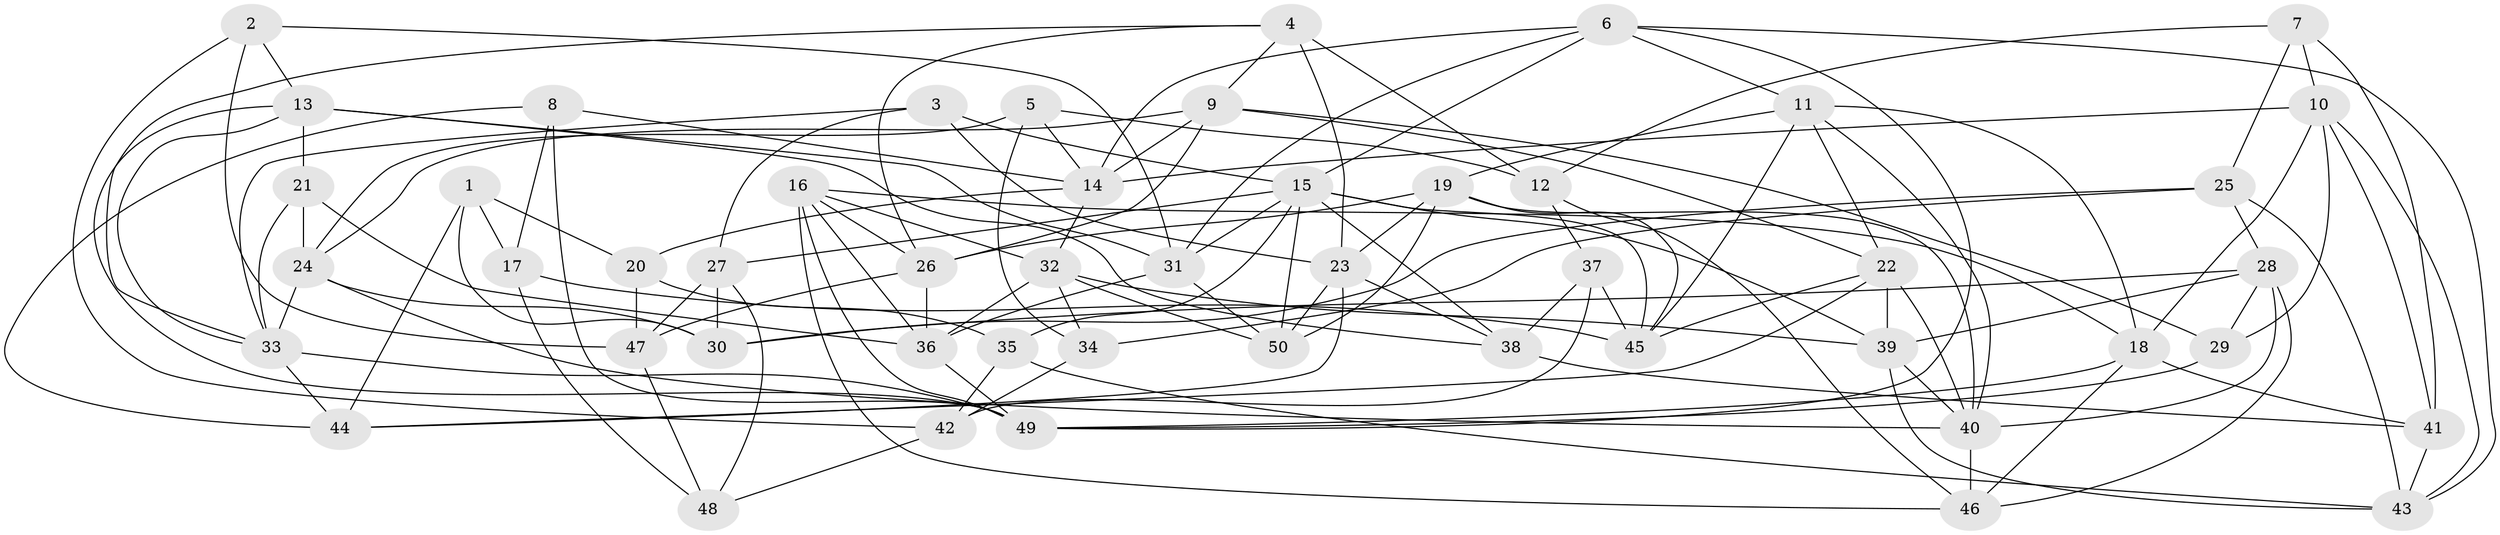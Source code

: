 // original degree distribution, {4: 1.0}
// Generated by graph-tools (version 1.1) at 2025/03/03/09/25 03:03:02]
// undirected, 50 vertices, 134 edges
graph export_dot {
graph [start="1"]
  node [color=gray90,style=filled];
  1;
  2;
  3;
  4;
  5;
  6;
  7;
  8;
  9;
  10;
  11;
  12;
  13;
  14;
  15;
  16;
  17;
  18;
  19;
  20;
  21;
  22;
  23;
  24;
  25;
  26;
  27;
  28;
  29;
  30;
  31;
  32;
  33;
  34;
  35;
  36;
  37;
  38;
  39;
  40;
  41;
  42;
  43;
  44;
  45;
  46;
  47;
  48;
  49;
  50;
  1 -- 17 [weight=1.0];
  1 -- 20 [weight=1.0];
  1 -- 30 [weight=1.0];
  1 -- 44 [weight=1.0];
  2 -- 13 [weight=1.0];
  2 -- 31 [weight=1.0];
  2 -- 42 [weight=1.0];
  2 -- 47 [weight=1.0];
  3 -- 15 [weight=1.0];
  3 -- 23 [weight=1.0];
  3 -- 27 [weight=1.0];
  3 -- 33 [weight=1.0];
  4 -- 9 [weight=1.0];
  4 -- 12 [weight=2.0];
  4 -- 23 [weight=1.0];
  4 -- 26 [weight=1.0];
  4 -- 33 [weight=1.0];
  5 -- 12 [weight=1.0];
  5 -- 14 [weight=1.0];
  5 -- 24 [weight=1.0];
  5 -- 34 [weight=1.0];
  6 -- 11 [weight=1.0];
  6 -- 14 [weight=1.0];
  6 -- 15 [weight=1.0];
  6 -- 31 [weight=1.0];
  6 -- 43 [weight=1.0];
  6 -- 49 [weight=1.0];
  7 -- 10 [weight=1.0];
  7 -- 12 [weight=1.0];
  7 -- 25 [weight=1.0];
  7 -- 41 [weight=1.0];
  8 -- 14 [weight=1.0];
  8 -- 17 [weight=1.0];
  8 -- 44 [weight=1.0];
  8 -- 49 [weight=1.0];
  9 -- 14 [weight=1.0];
  9 -- 22 [weight=1.0];
  9 -- 24 [weight=1.0];
  9 -- 26 [weight=1.0];
  9 -- 29 [weight=1.0];
  10 -- 14 [weight=1.0];
  10 -- 18 [weight=1.0];
  10 -- 29 [weight=1.0];
  10 -- 41 [weight=1.0];
  10 -- 43 [weight=1.0];
  11 -- 18 [weight=1.0];
  11 -- 19 [weight=1.0];
  11 -- 22 [weight=1.0];
  11 -- 40 [weight=1.0];
  11 -- 45 [weight=1.0];
  12 -- 37 [weight=1.0];
  12 -- 46 [weight=1.0];
  13 -- 21 [weight=1.0];
  13 -- 31 [weight=1.0];
  13 -- 33 [weight=1.0];
  13 -- 38 [weight=1.0];
  13 -- 49 [weight=1.0];
  14 -- 20 [weight=2.0];
  14 -- 32 [weight=1.0];
  15 -- 27 [weight=1.0];
  15 -- 31 [weight=1.0];
  15 -- 35 [weight=1.0];
  15 -- 38 [weight=1.0];
  15 -- 39 [weight=1.0];
  15 -- 45 [weight=1.0];
  15 -- 50 [weight=2.0];
  16 -- 18 [weight=1.0];
  16 -- 26 [weight=1.0];
  16 -- 32 [weight=1.0];
  16 -- 36 [weight=1.0];
  16 -- 46 [weight=1.0];
  16 -- 49 [weight=1.0];
  17 -- 45 [weight=3.0];
  17 -- 48 [weight=1.0];
  18 -- 41 [weight=1.0];
  18 -- 46 [weight=1.0];
  18 -- 49 [weight=1.0];
  19 -- 23 [weight=1.0];
  19 -- 26 [weight=1.0];
  19 -- 40 [weight=1.0];
  19 -- 45 [weight=1.0];
  19 -- 50 [weight=1.0];
  20 -- 35 [weight=1.0];
  20 -- 47 [weight=2.0];
  21 -- 24 [weight=1.0];
  21 -- 33 [weight=1.0];
  21 -- 36 [weight=1.0];
  22 -- 39 [weight=1.0];
  22 -- 40 [weight=1.0];
  22 -- 44 [weight=1.0];
  22 -- 45 [weight=1.0];
  23 -- 38 [weight=1.0];
  23 -- 44 [weight=1.0];
  23 -- 50 [weight=1.0];
  24 -- 30 [weight=1.0];
  24 -- 33 [weight=1.0];
  24 -- 40 [weight=1.0];
  25 -- 28 [weight=1.0];
  25 -- 30 [weight=1.0];
  25 -- 34 [weight=2.0];
  25 -- 43 [weight=1.0];
  26 -- 36 [weight=1.0];
  26 -- 47 [weight=1.0];
  27 -- 30 [weight=2.0];
  27 -- 47 [weight=1.0];
  27 -- 48 [weight=1.0];
  28 -- 29 [weight=1.0];
  28 -- 30 [weight=1.0];
  28 -- 39 [weight=1.0];
  28 -- 40 [weight=1.0];
  28 -- 46 [weight=1.0];
  29 -- 49 [weight=1.0];
  31 -- 36 [weight=1.0];
  31 -- 50 [weight=1.0];
  32 -- 34 [weight=1.0];
  32 -- 36 [weight=1.0];
  32 -- 39 [weight=1.0];
  32 -- 50 [weight=1.0];
  33 -- 44 [weight=2.0];
  33 -- 49 [weight=1.0];
  34 -- 42 [weight=2.0];
  35 -- 42 [weight=1.0];
  35 -- 43 [weight=1.0];
  36 -- 49 [weight=1.0];
  37 -- 38 [weight=1.0];
  37 -- 42 [weight=1.0];
  37 -- 45 [weight=1.0];
  38 -- 41 [weight=2.0];
  39 -- 40 [weight=1.0];
  39 -- 43 [weight=1.0];
  40 -- 46 [weight=2.0];
  41 -- 43 [weight=1.0];
  42 -- 48 [weight=1.0];
  47 -- 48 [weight=1.0];
}
